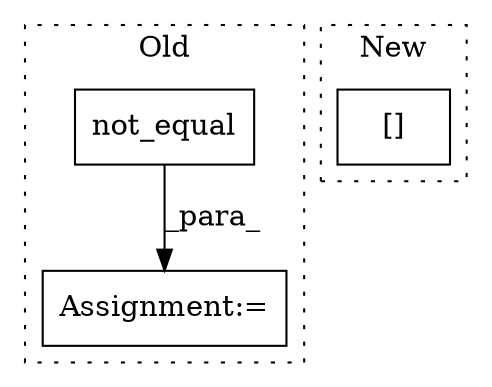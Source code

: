 digraph G {
subgraph cluster0 {
1 [label="not_equal" a="32" s="5788,5821" l="10,1" shape="box"];
3 [label="Assignment:=" a="7" s="5643" l="1" shape="box"];
label = "Old";
style="dotted";
}
subgraph cluster1 {
2 [label="[]" a="2" s="5763,5790" l="12,1" shape="box"];
label = "New";
style="dotted";
}
1 -> 3 [label="_para_"];
}